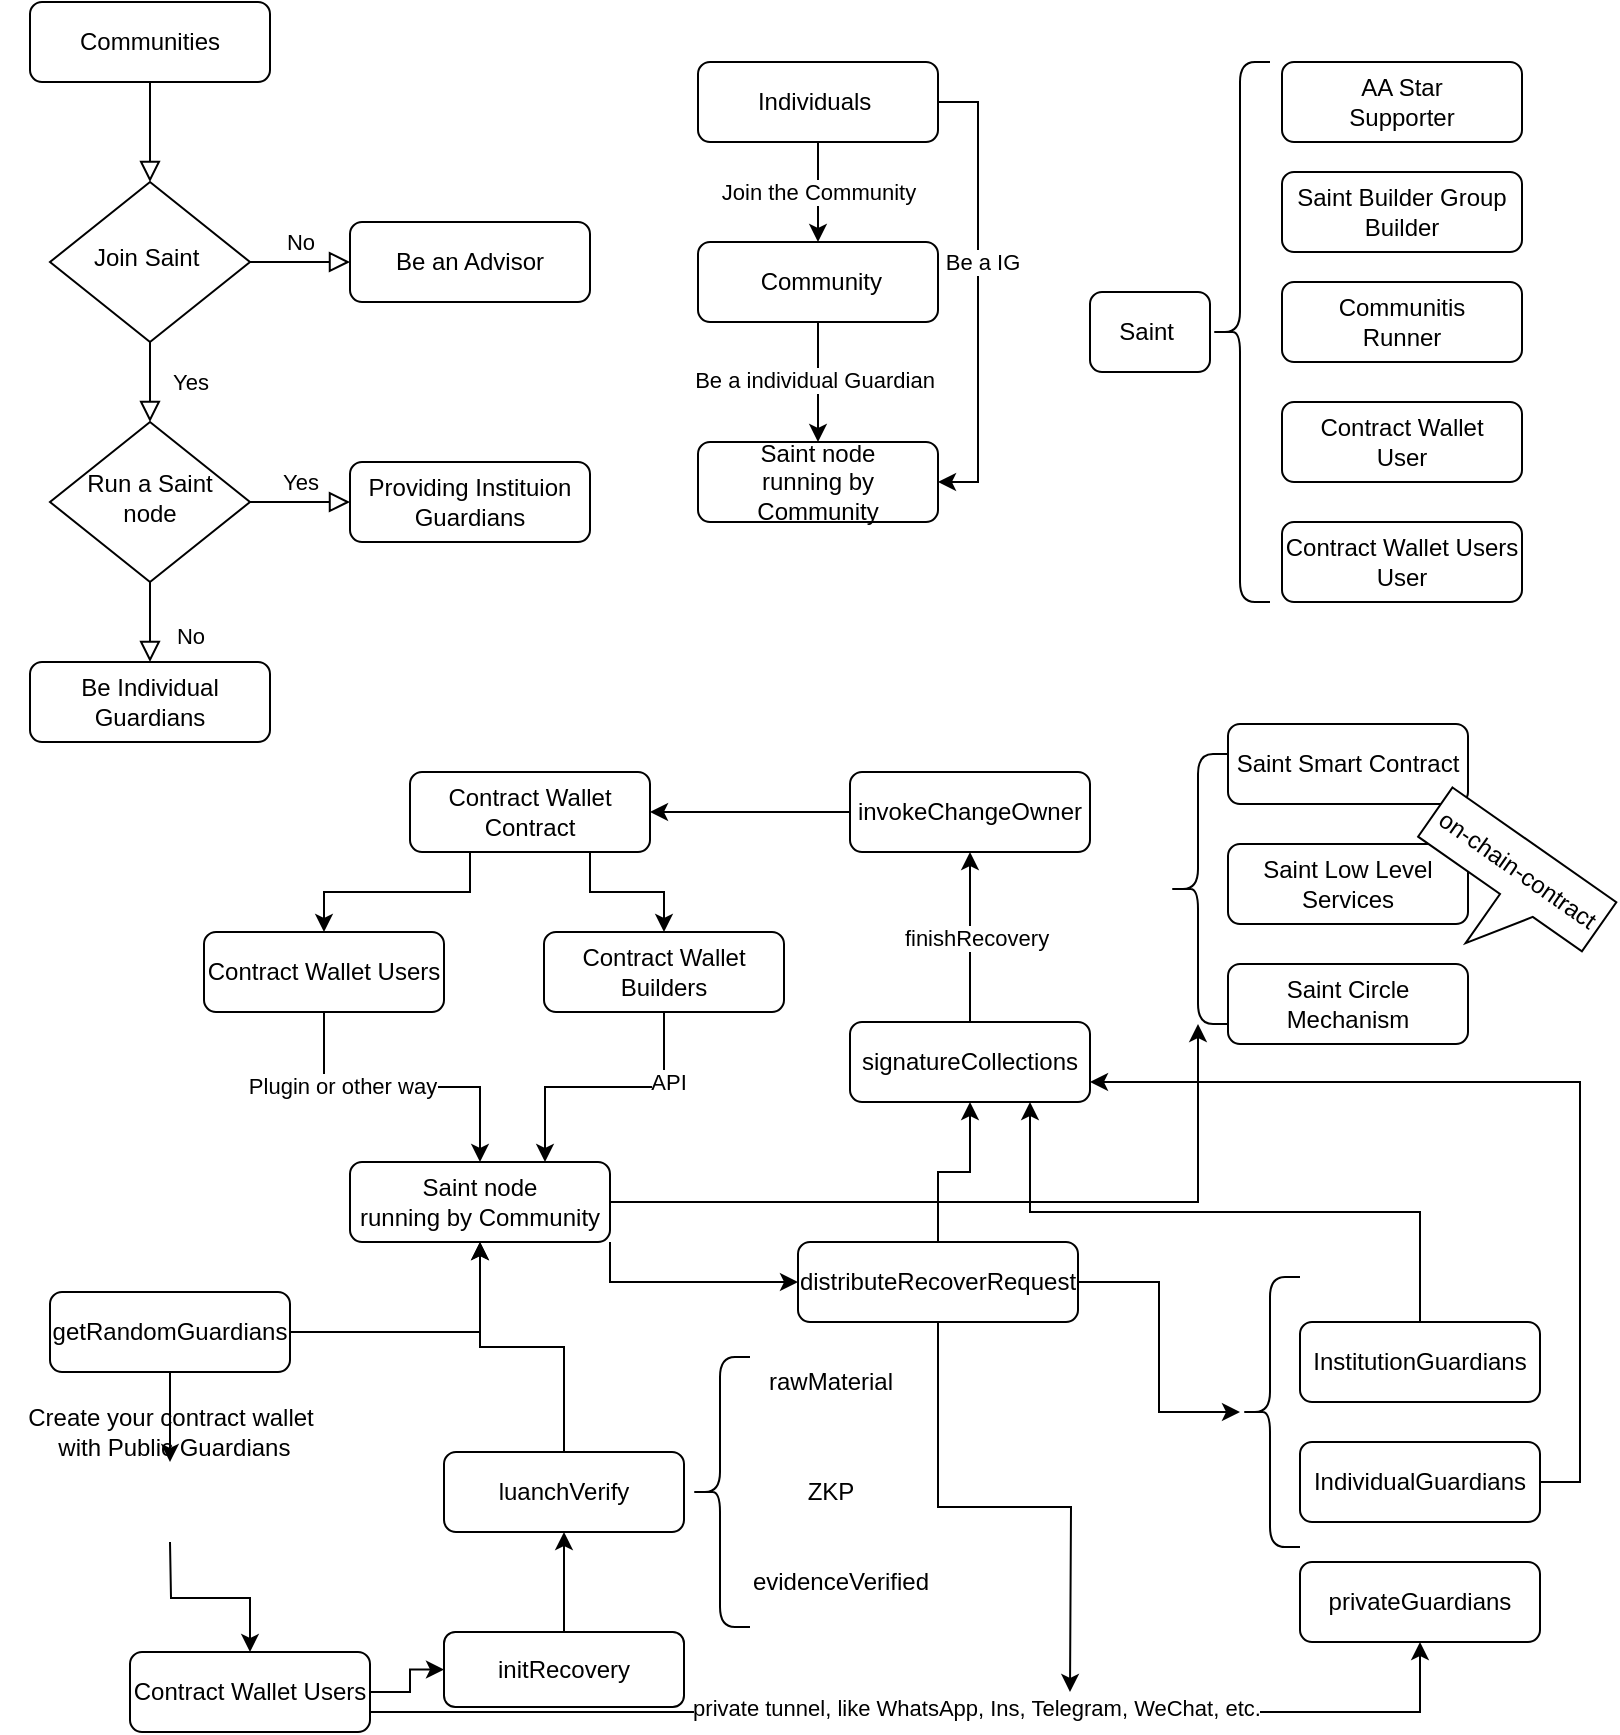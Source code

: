 <mxfile version="21.1.8" type="github">
  <diagram id="C5RBs43oDa-KdzZeNtuy" name="Page-1">
    <mxGraphModel dx="1063" dy="522" grid="1" gridSize="10" guides="1" tooltips="1" connect="1" arrows="1" fold="1" page="1" pageScale="1" pageWidth="827" pageHeight="1169" math="0" shadow="0">
      <root>
        <mxCell id="WIyWlLk6GJQsqaUBKTNV-0" />
        <mxCell id="WIyWlLk6GJQsqaUBKTNV-1" parent="WIyWlLk6GJQsqaUBKTNV-0" />
        <mxCell id="WIyWlLk6GJQsqaUBKTNV-2" value="" style="rounded=0;html=1;jettySize=auto;orthogonalLoop=1;fontSize=11;endArrow=block;endFill=0;endSize=8;strokeWidth=1;shadow=0;labelBackgroundColor=none;edgeStyle=orthogonalEdgeStyle;" parent="WIyWlLk6GJQsqaUBKTNV-1" source="WIyWlLk6GJQsqaUBKTNV-3" target="WIyWlLk6GJQsqaUBKTNV-6" edge="1">
          <mxGeometry relative="1" as="geometry" />
        </mxCell>
        <mxCell id="WIyWlLk6GJQsqaUBKTNV-3" value="Communities" style="rounded=1;whiteSpace=wrap;html=1;fontSize=12;glass=0;strokeWidth=1;shadow=0;" parent="WIyWlLk6GJQsqaUBKTNV-1" vertex="1">
          <mxGeometry x="30" y="70" width="120" height="40" as="geometry" />
        </mxCell>
        <mxCell id="WIyWlLk6GJQsqaUBKTNV-4" value="Yes" style="rounded=0;html=1;jettySize=auto;orthogonalLoop=1;fontSize=11;endArrow=block;endFill=0;endSize=8;strokeWidth=1;shadow=0;labelBackgroundColor=none;edgeStyle=orthogonalEdgeStyle;" parent="WIyWlLk6GJQsqaUBKTNV-1" source="WIyWlLk6GJQsqaUBKTNV-6" target="WIyWlLk6GJQsqaUBKTNV-10" edge="1">
          <mxGeometry y="20" relative="1" as="geometry">
            <mxPoint as="offset" />
          </mxGeometry>
        </mxCell>
        <mxCell id="WIyWlLk6GJQsqaUBKTNV-5" value="No" style="edgeStyle=orthogonalEdgeStyle;rounded=0;html=1;jettySize=auto;orthogonalLoop=1;fontSize=11;endArrow=block;endFill=0;endSize=8;strokeWidth=1;shadow=0;labelBackgroundColor=none;" parent="WIyWlLk6GJQsqaUBKTNV-1" source="WIyWlLk6GJQsqaUBKTNV-6" target="WIyWlLk6GJQsqaUBKTNV-7" edge="1">
          <mxGeometry y="10" relative="1" as="geometry">
            <mxPoint as="offset" />
          </mxGeometry>
        </mxCell>
        <mxCell id="WIyWlLk6GJQsqaUBKTNV-6" value="Join Saint&amp;nbsp;" style="rhombus;whiteSpace=wrap;html=1;shadow=0;fontFamily=Helvetica;fontSize=12;align=center;strokeWidth=1;spacing=6;spacingTop=-4;" parent="WIyWlLk6GJQsqaUBKTNV-1" vertex="1">
          <mxGeometry x="40" y="160" width="100" height="80" as="geometry" />
        </mxCell>
        <mxCell id="WIyWlLk6GJQsqaUBKTNV-7" value="Be an Advisor" style="rounded=1;whiteSpace=wrap;html=1;fontSize=12;glass=0;strokeWidth=1;shadow=0;" parent="WIyWlLk6GJQsqaUBKTNV-1" vertex="1">
          <mxGeometry x="190" y="180" width="120" height="40" as="geometry" />
        </mxCell>
        <mxCell id="WIyWlLk6GJQsqaUBKTNV-8" value="No" style="rounded=0;html=1;jettySize=auto;orthogonalLoop=1;fontSize=11;endArrow=block;endFill=0;endSize=8;strokeWidth=1;shadow=0;labelBackgroundColor=none;edgeStyle=orthogonalEdgeStyle;" parent="WIyWlLk6GJQsqaUBKTNV-1" source="WIyWlLk6GJQsqaUBKTNV-10" target="WIyWlLk6GJQsqaUBKTNV-11" edge="1">
          <mxGeometry x="0.333" y="20" relative="1" as="geometry">
            <mxPoint as="offset" />
          </mxGeometry>
        </mxCell>
        <mxCell id="WIyWlLk6GJQsqaUBKTNV-9" value="Yes" style="edgeStyle=orthogonalEdgeStyle;rounded=0;html=1;jettySize=auto;orthogonalLoop=1;fontSize=11;endArrow=block;endFill=0;endSize=8;strokeWidth=1;shadow=0;labelBackgroundColor=none;" parent="WIyWlLk6GJQsqaUBKTNV-1" source="WIyWlLk6GJQsqaUBKTNV-10" target="WIyWlLk6GJQsqaUBKTNV-12" edge="1">
          <mxGeometry y="10" relative="1" as="geometry">
            <mxPoint as="offset" />
          </mxGeometry>
        </mxCell>
        <mxCell id="WIyWlLk6GJQsqaUBKTNV-10" value="Run a Saint node" style="rhombus;whiteSpace=wrap;html=1;shadow=0;fontFamily=Helvetica;fontSize=12;align=center;strokeWidth=1;spacing=6;spacingTop=-4;" parent="WIyWlLk6GJQsqaUBKTNV-1" vertex="1">
          <mxGeometry x="40" y="280" width="100" height="80" as="geometry" />
        </mxCell>
        <mxCell id="WIyWlLk6GJQsqaUBKTNV-11" value="Be Individual Guardians" style="rounded=1;whiteSpace=wrap;html=1;fontSize=12;glass=0;strokeWidth=1;shadow=0;" parent="WIyWlLk6GJQsqaUBKTNV-1" vertex="1">
          <mxGeometry x="30" y="400" width="120" height="40" as="geometry" />
        </mxCell>
        <mxCell id="WIyWlLk6GJQsqaUBKTNV-12" value="Providing Instituion Guardians" style="rounded=1;whiteSpace=wrap;html=1;fontSize=12;glass=0;strokeWidth=1;shadow=0;" parent="WIyWlLk6GJQsqaUBKTNV-1" vertex="1">
          <mxGeometry x="190" y="300" width="120" height="40" as="geometry" />
        </mxCell>
        <mxCell id="44s08EU-KbxBHGQalKIC-2" style="edgeStyle=orthogonalEdgeStyle;rounded=0;orthogonalLoop=1;jettySize=auto;html=1;exitX=0.5;exitY=1;exitDx=0;exitDy=0;entryX=0.5;entryY=0;entryDx=0;entryDy=0;" edge="1" parent="WIyWlLk6GJQsqaUBKTNV-1" source="44s08EU-KbxBHGQalKIC-0" target="44s08EU-KbxBHGQalKIC-1">
          <mxGeometry relative="1" as="geometry" />
        </mxCell>
        <mxCell id="44s08EU-KbxBHGQalKIC-3" value="Join the Community" style="edgeLabel;html=1;align=center;verticalAlign=middle;resizable=0;points=[];" vertex="1" connectable="0" parent="44s08EU-KbxBHGQalKIC-2">
          <mxGeometry x="-0.011" relative="1" as="geometry">
            <mxPoint as="offset" />
          </mxGeometry>
        </mxCell>
        <mxCell id="44s08EU-KbxBHGQalKIC-15" style="edgeStyle=orthogonalEdgeStyle;rounded=0;orthogonalLoop=1;jettySize=auto;html=1;exitX=1;exitY=0.5;exitDx=0;exitDy=0;entryX=1;entryY=0.5;entryDx=0;entryDy=0;" edge="1" parent="WIyWlLk6GJQsqaUBKTNV-1" source="44s08EU-KbxBHGQalKIC-0" target="44s08EU-KbxBHGQalKIC-4">
          <mxGeometry relative="1" as="geometry" />
        </mxCell>
        <mxCell id="44s08EU-KbxBHGQalKIC-16" value="Be a IG" style="edgeLabel;html=1;align=center;verticalAlign=middle;resizable=0;points=[];" vertex="1" connectable="0" parent="44s08EU-KbxBHGQalKIC-15">
          <mxGeometry x="-0.13" y="2" relative="1" as="geometry">
            <mxPoint as="offset" />
          </mxGeometry>
        </mxCell>
        <mxCell id="44s08EU-KbxBHGQalKIC-0" value="Individuals&amp;nbsp;" style="rounded=1;whiteSpace=wrap;html=1;fontSize=12;glass=0;strokeWidth=1;shadow=0;" vertex="1" parent="WIyWlLk6GJQsqaUBKTNV-1">
          <mxGeometry x="364" y="100" width="120" height="40" as="geometry" />
        </mxCell>
        <mxCell id="44s08EU-KbxBHGQalKIC-5" style="edgeStyle=orthogonalEdgeStyle;rounded=0;orthogonalLoop=1;jettySize=auto;html=1;exitX=0.5;exitY=1;exitDx=0;exitDy=0;entryX=0.5;entryY=0;entryDx=0;entryDy=0;" edge="1" parent="WIyWlLk6GJQsqaUBKTNV-1" source="44s08EU-KbxBHGQalKIC-1" target="44s08EU-KbxBHGQalKIC-4">
          <mxGeometry relative="1" as="geometry" />
        </mxCell>
        <mxCell id="44s08EU-KbxBHGQalKIC-6" value="Be a individual Guardian" style="edgeLabel;html=1;align=center;verticalAlign=middle;resizable=0;points=[];" vertex="1" connectable="0" parent="44s08EU-KbxBHGQalKIC-5">
          <mxGeometry x="-0.058" y="-2" relative="1" as="geometry">
            <mxPoint as="offset" />
          </mxGeometry>
        </mxCell>
        <mxCell id="44s08EU-KbxBHGQalKIC-1" value="&amp;nbsp;Community" style="rounded=1;whiteSpace=wrap;html=1;fontSize=12;glass=0;strokeWidth=1;shadow=0;" vertex="1" parent="WIyWlLk6GJQsqaUBKTNV-1">
          <mxGeometry x="364" y="190" width="120" height="40" as="geometry" />
        </mxCell>
        <mxCell id="44s08EU-KbxBHGQalKIC-4" value="Saint node&lt;br&gt;running by Community" style="rounded=1;whiteSpace=wrap;html=1;fontSize=12;glass=0;strokeWidth=1;shadow=0;" vertex="1" parent="WIyWlLk6GJQsqaUBKTNV-1">
          <mxGeometry x="364" y="290" width="120" height="40" as="geometry" />
        </mxCell>
        <mxCell id="44s08EU-KbxBHGQalKIC-7" value="Saint&amp;nbsp;" style="rounded=1;whiteSpace=wrap;html=1;fontSize=12;glass=0;strokeWidth=1;shadow=0;" vertex="1" parent="WIyWlLk6GJQsqaUBKTNV-1">
          <mxGeometry x="560" y="215" width="60" height="40" as="geometry" />
        </mxCell>
        <mxCell id="44s08EU-KbxBHGQalKIC-8" value="" style="shape=curlyBracket;whiteSpace=wrap;html=1;rounded=1;labelPosition=left;verticalLabelPosition=middle;align=right;verticalAlign=middle;" vertex="1" parent="WIyWlLk6GJQsqaUBKTNV-1">
          <mxGeometry x="620" y="100" width="30" height="270" as="geometry" />
        </mxCell>
        <mxCell id="44s08EU-KbxBHGQalKIC-10" value="AA Star&lt;br&gt;Supporter" style="rounded=1;whiteSpace=wrap;html=1;fontSize=12;glass=0;strokeWidth=1;shadow=0;" vertex="1" parent="WIyWlLk6GJQsqaUBKTNV-1">
          <mxGeometry x="656" y="100" width="120" height="40" as="geometry" />
        </mxCell>
        <mxCell id="44s08EU-KbxBHGQalKIC-11" value="Saint Builder Group&lt;br&gt;Builder" style="rounded=1;whiteSpace=wrap;html=1;fontSize=12;glass=0;strokeWidth=1;shadow=0;" vertex="1" parent="WIyWlLk6GJQsqaUBKTNV-1">
          <mxGeometry x="656" y="155" width="120" height="40" as="geometry" />
        </mxCell>
        <mxCell id="44s08EU-KbxBHGQalKIC-12" value="Communitis&lt;br&gt;Runner" style="rounded=1;whiteSpace=wrap;html=1;fontSize=12;glass=0;strokeWidth=1;shadow=0;" vertex="1" parent="WIyWlLk6GJQsqaUBKTNV-1">
          <mxGeometry x="656" y="210" width="120" height="40" as="geometry" />
        </mxCell>
        <mxCell id="44s08EU-KbxBHGQalKIC-13" value="Contract Wallet&lt;br&gt;User" style="rounded=1;whiteSpace=wrap;html=1;fontSize=12;glass=0;strokeWidth=1;shadow=0;" vertex="1" parent="WIyWlLk6GJQsqaUBKTNV-1">
          <mxGeometry x="656" y="270" width="120" height="40" as="geometry" />
        </mxCell>
        <mxCell id="44s08EU-KbxBHGQalKIC-14" value="Contract Wallet Users&lt;br&gt;User" style="rounded=1;whiteSpace=wrap;html=1;fontSize=12;glass=0;strokeWidth=1;shadow=0;" vertex="1" parent="WIyWlLk6GJQsqaUBKTNV-1">
          <mxGeometry x="656" y="330" width="120" height="40" as="geometry" />
        </mxCell>
        <mxCell id="44s08EU-KbxBHGQalKIC-39" value="" style="edgeStyle=orthogonalEdgeStyle;rounded=0;orthogonalLoop=1;jettySize=auto;html=1;" edge="1" parent="WIyWlLk6GJQsqaUBKTNV-1" source="44s08EU-KbxBHGQalKIC-17" target="44s08EU-KbxBHGQalKIC-20">
          <mxGeometry relative="1" as="geometry" />
        </mxCell>
        <mxCell id="44s08EU-KbxBHGQalKIC-41" value="" style="edgeStyle=orthogonalEdgeStyle;rounded=0;orthogonalLoop=1;jettySize=auto;html=1;" edge="1" parent="WIyWlLk6GJQsqaUBKTNV-1" source="44s08EU-KbxBHGQalKIC-17">
          <mxGeometry relative="1" as="geometry">
            <mxPoint x="100" y="800" as="targetPoint" />
          </mxGeometry>
        </mxCell>
        <mxCell id="44s08EU-KbxBHGQalKIC-17" value="getRandomGuardians" style="rounded=1;whiteSpace=wrap;html=1;fontSize=12;glass=0;strokeWidth=1;shadow=0;" vertex="1" parent="WIyWlLk6GJQsqaUBKTNV-1">
          <mxGeometry x="40" y="715" width="120" height="40" as="geometry" />
        </mxCell>
        <mxCell id="44s08EU-KbxBHGQalKIC-21" style="edgeStyle=orthogonalEdgeStyle;rounded=0;orthogonalLoop=1;jettySize=auto;html=1;exitX=0.5;exitY=1;exitDx=0;exitDy=0;" edge="1" parent="WIyWlLk6GJQsqaUBKTNV-1" source="44s08EU-KbxBHGQalKIC-18" target="44s08EU-KbxBHGQalKIC-20">
          <mxGeometry relative="1" as="geometry" />
        </mxCell>
        <mxCell id="44s08EU-KbxBHGQalKIC-24" value="Plugin or other way" style="edgeLabel;html=1;align=center;verticalAlign=middle;resizable=0;points=[];" vertex="1" connectable="0" parent="44s08EU-KbxBHGQalKIC-21">
          <mxGeometry x="-0.393" y="1" relative="1" as="geometry">
            <mxPoint as="offset" />
          </mxGeometry>
        </mxCell>
        <mxCell id="44s08EU-KbxBHGQalKIC-18" value="Contract Wallet Users" style="rounded=1;whiteSpace=wrap;html=1;fontSize=12;glass=0;strokeWidth=1;shadow=0;" vertex="1" parent="WIyWlLk6GJQsqaUBKTNV-1">
          <mxGeometry x="117" y="535" width="120" height="40" as="geometry" />
        </mxCell>
        <mxCell id="44s08EU-KbxBHGQalKIC-22" style="edgeStyle=orthogonalEdgeStyle;rounded=0;orthogonalLoop=1;jettySize=auto;html=1;exitX=0.5;exitY=1;exitDx=0;exitDy=0;entryX=0.75;entryY=0;entryDx=0;entryDy=0;" edge="1" parent="WIyWlLk6GJQsqaUBKTNV-1" source="44s08EU-KbxBHGQalKIC-19" target="44s08EU-KbxBHGQalKIC-20">
          <mxGeometry relative="1" as="geometry">
            <mxPoint x="260" y="645" as="targetPoint" />
          </mxGeometry>
        </mxCell>
        <mxCell id="44s08EU-KbxBHGQalKIC-23" value="API" style="edgeLabel;html=1;align=center;verticalAlign=middle;resizable=0;points=[];" vertex="1" connectable="0" parent="44s08EU-KbxBHGQalKIC-22">
          <mxGeometry x="-0.478" y="2" relative="1" as="geometry">
            <mxPoint as="offset" />
          </mxGeometry>
        </mxCell>
        <mxCell id="44s08EU-KbxBHGQalKIC-19" value="Contract Wallet Builders" style="rounded=1;whiteSpace=wrap;html=1;fontSize=12;glass=0;strokeWidth=1;shadow=0;" vertex="1" parent="WIyWlLk6GJQsqaUBKTNV-1">
          <mxGeometry x="287" y="535" width="120" height="40" as="geometry" />
        </mxCell>
        <mxCell id="44s08EU-KbxBHGQalKIC-47" style="edgeStyle=orthogonalEdgeStyle;rounded=0;orthogonalLoop=1;jettySize=auto;html=1;exitX=1;exitY=0.5;exitDx=0;exitDy=0;" edge="1" parent="WIyWlLk6GJQsqaUBKTNV-1" source="44s08EU-KbxBHGQalKIC-20" target="44s08EU-KbxBHGQalKIC-45">
          <mxGeometry relative="1" as="geometry" />
        </mxCell>
        <mxCell id="44s08EU-KbxBHGQalKIC-49" style="edgeStyle=orthogonalEdgeStyle;rounded=0;orthogonalLoop=1;jettySize=auto;html=1;exitX=1;exitY=1;exitDx=0;exitDy=0;entryX=0;entryY=0.5;entryDx=0;entryDy=0;" edge="1" parent="WIyWlLk6GJQsqaUBKTNV-1" source="44s08EU-KbxBHGQalKIC-20" target="44s08EU-KbxBHGQalKIC-48">
          <mxGeometry relative="1" as="geometry" />
        </mxCell>
        <mxCell id="44s08EU-KbxBHGQalKIC-20" value="Saint node&lt;br&gt;running by Community" style="rounded=1;whiteSpace=wrap;html=1;fontSize=12;glass=0;strokeWidth=1;shadow=0;" vertex="1" parent="WIyWlLk6GJQsqaUBKTNV-1">
          <mxGeometry x="190" y="650" width="130" height="40" as="geometry" />
        </mxCell>
        <mxCell id="44s08EU-KbxBHGQalKIC-35" value="" style="edgeStyle=orthogonalEdgeStyle;rounded=0;orthogonalLoop=1;jettySize=auto;html=1;" edge="1" parent="WIyWlLk6GJQsqaUBKTNV-1" source="44s08EU-KbxBHGQalKIC-25" target="44s08EU-KbxBHGQalKIC-26">
          <mxGeometry relative="1" as="geometry" />
        </mxCell>
        <mxCell id="44s08EU-KbxBHGQalKIC-25" value="initRecovery" style="rounded=1;whiteSpace=wrap;html=1;fontSize=12;glass=0;strokeWidth=1;shadow=0;" vertex="1" parent="WIyWlLk6GJQsqaUBKTNV-1">
          <mxGeometry x="237" y="885" width="120" height="37.5" as="geometry" />
        </mxCell>
        <mxCell id="44s08EU-KbxBHGQalKIC-36" value="" style="edgeStyle=orthogonalEdgeStyle;rounded=0;orthogonalLoop=1;jettySize=auto;html=1;" edge="1" parent="WIyWlLk6GJQsqaUBKTNV-1" source="44s08EU-KbxBHGQalKIC-26" target="44s08EU-KbxBHGQalKIC-20">
          <mxGeometry relative="1" as="geometry" />
        </mxCell>
        <mxCell id="44s08EU-KbxBHGQalKIC-26" value="luanchVerify" style="rounded=1;whiteSpace=wrap;html=1;fontSize=12;glass=0;strokeWidth=1;shadow=0;" vertex="1" parent="WIyWlLk6GJQsqaUBKTNV-1">
          <mxGeometry x="237" y="795" width="120" height="40" as="geometry" />
        </mxCell>
        <mxCell id="44s08EU-KbxBHGQalKIC-27" value="" style="shape=curlyBracket;whiteSpace=wrap;html=1;rounded=1;labelPosition=left;verticalLabelPosition=middle;align=right;verticalAlign=middle;" vertex="1" parent="WIyWlLk6GJQsqaUBKTNV-1">
          <mxGeometry x="360" y="747.5" width="30" height="135" as="geometry" />
        </mxCell>
        <mxCell id="44s08EU-KbxBHGQalKIC-28" value="rawMaterial" style="text;html=1;align=center;verticalAlign=middle;resizable=0;points=[];autosize=1;strokeColor=none;fillColor=none;" vertex="1" parent="WIyWlLk6GJQsqaUBKTNV-1">
          <mxGeometry x="385" y="745" width="90" height="30" as="geometry" />
        </mxCell>
        <mxCell id="44s08EU-KbxBHGQalKIC-29" value="ZKP" style="text;html=1;align=center;verticalAlign=middle;resizable=0;points=[];autosize=1;strokeColor=none;fillColor=none;" vertex="1" parent="WIyWlLk6GJQsqaUBKTNV-1">
          <mxGeometry x="405" y="800" width="50" height="30" as="geometry" />
        </mxCell>
        <mxCell id="44s08EU-KbxBHGQalKIC-30" value="evidenceVerified" style="text;html=1;align=center;verticalAlign=middle;resizable=0;points=[];autosize=1;strokeColor=none;fillColor=none;" vertex="1" parent="WIyWlLk6GJQsqaUBKTNV-1">
          <mxGeometry x="380" y="845" width="110" height="30" as="geometry" />
        </mxCell>
        <mxCell id="44s08EU-KbxBHGQalKIC-55" value="" style="edgeStyle=orthogonalEdgeStyle;rounded=0;orthogonalLoop=1;jettySize=auto;html=1;" edge="1" parent="WIyWlLk6GJQsqaUBKTNV-1" target="44s08EU-KbxBHGQalKIC-54">
          <mxGeometry relative="1" as="geometry">
            <mxPoint x="100" y="840" as="sourcePoint" />
          </mxGeometry>
        </mxCell>
        <mxCell id="44s08EU-KbxBHGQalKIC-40" value="Create your contract wallet&lt;br&gt;&amp;nbsp;with Public Guardians" style="text;html=1;align=center;verticalAlign=middle;resizable=0;points=[];autosize=1;strokeColor=none;fillColor=none;" vertex="1" parent="WIyWlLk6GJQsqaUBKTNV-1">
          <mxGeometry x="15" y="765" width="170" height="40" as="geometry" />
        </mxCell>
        <mxCell id="44s08EU-KbxBHGQalKIC-42" value="Saint Smart Contract" style="rounded=1;whiteSpace=wrap;html=1;fontSize=12;glass=0;strokeWidth=1;shadow=0;" vertex="1" parent="WIyWlLk6GJQsqaUBKTNV-1">
          <mxGeometry x="629" y="431" width="120" height="40" as="geometry" />
        </mxCell>
        <mxCell id="44s08EU-KbxBHGQalKIC-43" value="Saint Low Level&lt;br&gt;Services" style="rounded=1;whiteSpace=wrap;html=1;fontSize=12;glass=0;strokeWidth=1;shadow=0;" vertex="1" parent="WIyWlLk6GJQsqaUBKTNV-1">
          <mxGeometry x="629" y="491" width="120" height="40" as="geometry" />
        </mxCell>
        <mxCell id="44s08EU-KbxBHGQalKIC-44" value="Saint Circle&lt;br&gt;Mechanism" style="rounded=1;whiteSpace=wrap;html=1;fontSize=12;glass=0;strokeWidth=1;shadow=0;" vertex="1" parent="WIyWlLk6GJQsqaUBKTNV-1">
          <mxGeometry x="629" y="551" width="120" height="40" as="geometry" />
        </mxCell>
        <mxCell id="44s08EU-KbxBHGQalKIC-45" value="" style="shape=curlyBracket;whiteSpace=wrap;html=1;rounded=1;labelPosition=left;verticalLabelPosition=middle;align=right;verticalAlign=middle;" vertex="1" parent="WIyWlLk6GJQsqaUBKTNV-1">
          <mxGeometry x="599" y="446" width="30" height="135" as="geometry" />
        </mxCell>
        <mxCell id="44s08EU-KbxBHGQalKIC-46" value="on-chain-contract" style="shape=callout;whiteSpace=wrap;html=1;perimeter=calloutPerimeter;rotation=35;" vertex="1" parent="WIyWlLk6GJQsqaUBKTNV-1">
          <mxGeometry x="715" y="486" width="100" height="60" as="geometry" />
        </mxCell>
        <mxCell id="44s08EU-KbxBHGQalKIC-58" value="" style="edgeStyle=orthogonalEdgeStyle;rounded=0;orthogonalLoop=1;jettySize=auto;html=1;" edge="1" parent="WIyWlLk6GJQsqaUBKTNV-1" source="44s08EU-KbxBHGQalKIC-48" target="44s08EU-KbxBHGQalKIC-53">
          <mxGeometry relative="1" as="geometry" />
        </mxCell>
        <mxCell id="44s08EU-KbxBHGQalKIC-61" value="" style="edgeStyle=orthogonalEdgeStyle;rounded=0;orthogonalLoop=1;jettySize=auto;html=1;" edge="1" parent="WIyWlLk6GJQsqaUBKTNV-1" source="44s08EU-KbxBHGQalKIC-48">
          <mxGeometry relative="1" as="geometry">
            <mxPoint x="550" y="915" as="targetPoint" />
          </mxGeometry>
        </mxCell>
        <mxCell id="44s08EU-KbxBHGQalKIC-66" style="edgeStyle=orthogonalEdgeStyle;rounded=0;orthogonalLoop=1;jettySize=auto;html=1;exitX=0.5;exitY=0;exitDx=0;exitDy=0;" edge="1" parent="WIyWlLk6GJQsqaUBKTNV-1" source="44s08EU-KbxBHGQalKIC-48" target="44s08EU-KbxBHGQalKIC-65">
          <mxGeometry relative="1" as="geometry" />
        </mxCell>
        <mxCell id="44s08EU-KbxBHGQalKIC-48" value="distributeRecoverRequest" style="rounded=1;whiteSpace=wrap;html=1;fontSize=12;glass=0;strokeWidth=1;shadow=0;" vertex="1" parent="WIyWlLk6GJQsqaUBKTNV-1">
          <mxGeometry x="414" y="690" width="140" height="40" as="geometry" />
        </mxCell>
        <mxCell id="44s08EU-KbxBHGQalKIC-67" style="edgeStyle=orthogonalEdgeStyle;rounded=0;orthogonalLoop=1;jettySize=auto;html=1;exitX=0.5;exitY=0;exitDx=0;exitDy=0;entryX=0.75;entryY=1;entryDx=0;entryDy=0;" edge="1" parent="WIyWlLk6GJQsqaUBKTNV-1" source="44s08EU-KbxBHGQalKIC-50" target="44s08EU-KbxBHGQalKIC-65">
          <mxGeometry relative="1" as="geometry" />
        </mxCell>
        <mxCell id="44s08EU-KbxBHGQalKIC-50" value="InstitutionGuardians" style="rounded=1;whiteSpace=wrap;html=1;fontSize=12;glass=0;strokeWidth=1;shadow=0;" vertex="1" parent="WIyWlLk6GJQsqaUBKTNV-1">
          <mxGeometry x="665" y="730" width="120" height="40" as="geometry" />
        </mxCell>
        <mxCell id="44s08EU-KbxBHGQalKIC-68" style="edgeStyle=orthogonalEdgeStyle;rounded=0;orthogonalLoop=1;jettySize=auto;html=1;exitX=1;exitY=0.5;exitDx=0;exitDy=0;entryX=1;entryY=0.75;entryDx=0;entryDy=0;" edge="1" parent="WIyWlLk6GJQsqaUBKTNV-1" source="44s08EU-KbxBHGQalKIC-51" target="44s08EU-KbxBHGQalKIC-65">
          <mxGeometry relative="1" as="geometry" />
        </mxCell>
        <mxCell id="44s08EU-KbxBHGQalKIC-51" value="IndividualGuardians" style="rounded=1;whiteSpace=wrap;html=1;fontSize=12;glass=0;strokeWidth=1;shadow=0;" vertex="1" parent="WIyWlLk6GJQsqaUBKTNV-1">
          <mxGeometry x="665" y="790" width="120" height="40" as="geometry" />
        </mxCell>
        <mxCell id="44s08EU-KbxBHGQalKIC-52" value="privateGuardians" style="rounded=1;whiteSpace=wrap;html=1;fontSize=12;glass=0;strokeWidth=1;shadow=0;" vertex="1" parent="WIyWlLk6GJQsqaUBKTNV-1">
          <mxGeometry x="665" y="850" width="120" height="40" as="geometry" />
        </mxCell>
        <mxCell id="44s08EU-KbxBHGQalKIC-53" value="" style="shape=curlyBracket;whiteSpace=wrap;html=1;rounded=1;labelPosition=left;verticalLabelPosition=middle;align=right;verticalAlign=middle;" vertex="1" parent="WIyWlLk6GJQsqaUBKTNV-1">
          <mxGeometry x="635" y="707.5" width="30" height="135" as="geometry" />
        </mxCell>
        <mxCell id="44s08EU-KbxBHGQalKIC-56" value="" style="edgeStyle=orthogonalEdgeStyle;rounded=0;orthogonalLoop=1;jettySize=auto;html=1;" edge="1" parent="WIyWlLk6GJQsqaUBKTNV-1" source="44s08EU-KbxBHGQalKIC-54" target="44s08EU-KbxBHGQalKIC-25">
          <mxGeometry relative="1" as="geometry" />
        </mxCell>
        <mxCell id="44s08EU-KbxBHGQalKIC-59" style="edgeStyle=orthogonalEdgeStyle;rounded=0;orthogonalLoop=1;jettySize=auto;html=1;exitX=1;exitY=0.75;exitDx=0;exitDy=0;" edge="1" parent="WIyWlLk6GJQsqaUBKTNV-1" source="44s08EU-KbxBHGQalKIC-54" target="44s08EU-KbxBHGQalKIC-52">
          <mxGeometry relative="1" as="geometry" />
        </mxCell>
        <mxCell id="44s08EU-KbxBHGQalKIC-60" value="private tunnel, like WhatsApp, Ins, Telegram, WeChat, etc." style="edgeLabel;html=1;align=center;verticalAlign=middle;resizable=0;points=[];" vertex="1" connectable="0" parent="44s08EU-KbxBHGQalKIC-59">
          <mxGeometry x="0.083" y="2" relative="1" as="geometry">
            <mxPoint as="offset" />
          </mxGeometry>
        </mxCell>
        <mxCell id="44s08EU-KbxBHGQalKIC-54" value="Contract Wallet Users" style="rounded=1;whiteSpace=wrap;html=1;fontSize=12;glass=0;strokeWidth=1;shadow=0;" vertex="1" parent="WIyWlLk6GJQsqaUBKTNV-1">
          <mxGeometry x="80" y="895" width="120" height="40" as="geometry" />
        </mxCell>
        <mxCell id="44s08EU-KbxBHGQalKIC-63" style="edgeStyle=orthogonalEdgeStyle;rounded=0;orthogonalLoop=1;jettySize=auto;html=1;exitX=0.25;exitY=1;exitDx=0;exitDy=0;entryX=0.5;entryY=0;entryDx=0;entryDy=0;" edge="1" parent="WIyWlLk6GJQsqaUBKTNV-1" source="44s08EU-KbxBHGQalKIC-62" target="44s08EU-KbxBHGQalKIC-18">
          <mxGeometry relative="1" as="geometry" />
        </mxCell>
        <mxCell id="44s08EU-KbxBHGQalKIC-64" style="edgeStyle=orthogonalEdgeStyle;rounded=0;orthogonalLoop=1;jettySize=auto;html=1;exitX=0.75;exitY=1;exitDx=0;exitDy=0;entryX=0.5;entryY=0;entryDx=0;entryDy=0;" edge="1" parent="WIyWlLk6GJQsqaUBKTNV-1" source="44s08EU-KbxBHGQalKIC-62" target="44s08EU-KbxBHGQalKIC-19">
          <mxGeometry relative="1" as="geometry" />
        </mxCell>
        <mxCell id="44s08EU-KbxBHGQalKIC-62" value="Contract Wallet Contract" style="rounded=1;whiteSpace=wrap;html=1;fontSize=12;glass=0;strokeWidth=1;shadow=0;" vertex="1" parent="WIyWlLk6GJQsqaUBKTNV-1">
          <mxGeometry x="220" y="455" width="120" height="40" as="geometry" />
        </mxCell>
        <mxCell id="44s08EU-KbxBHGQalKIC-72" style="edgeStyle=orthogonalEdgeStyle;rounded=0;orthogonalLoop=1;jettySize=auto;html=1;exitX=0.5;exitY=0;exitDx=0;exitDy=0;entryX=0.5;entryY=1;entryDx=0;entryDy=0;" edge="1" parent="WIyWlLk6GJQsqaUBKTNV-1" source="44s08EU-KbxBHGQalKIC-65" target="44s08EU-KbxBHGQalKIC-71">
          <mxGeometry relative="1" as="geometry" />
        </mxCell>
        <mxCell id="44s08EU-KbxBHGQalKIC-74" value="finishRecovery" style="edgeLabel;html=1;align=center;verticalAlign=middle;resizable=0;points=[];" vertex="1" connectable="0" parent="44s08EU-KbxBHGQalKIC-72">
          <mxGeometry x="-0.01" y="-3" relative="1" as="geometry">
            <mxPoint as="offset" />
          </mxGeometry>
        </mxCell>
        <mxCell id="44s08EU-KbxBHGQalKIC-65" value="signatureCollections" style="rounded=1;whiteSpace=wrap;html=1;fontSize=12;glass=0;strokeWidth=1;shadow=0;" vertex="1" parent="WIyWlLk6GJQsqaUBKTNV-1">
          <mxGeometry x="440" y="580" width="120" height="40" as="geometry" />
        </mxCell>
        <mxCell id="44s08EU-KbxBHGQalKIC-73" value="" style="edgeStyle=orthogonalEdgeStyle;rounded=0;orthogonalLoop=1;jettySize=auto;html=1;" edge="1" parent="WIyWlLk6GJQsqaUBKTNV-1" source="44s08EU-KbxBHGQalKIC-71" target="44s08EU-KbxBHGQalKIC-62">
          <mxGeometry relative="1" as="geometry" />
        </mxCell>
        <mxCell id="44s08EU-KbxBHGQalKIC-71" value="invokeChangeOwner" style="rounded=1;whiteSpace=wrap;html=1;fontSize=12;glass=0;strokeWidth=1;shadow=0;" vertex="1" parent="WIyWlLk6GJQsqaUBKTNV-1">
          <mxGeometry x="440" y="455" width="120" height="40" as="geometry" />
        </mxCell>
      </root>
    </mxGraphModel>
  </diagram>
</mxfile>
